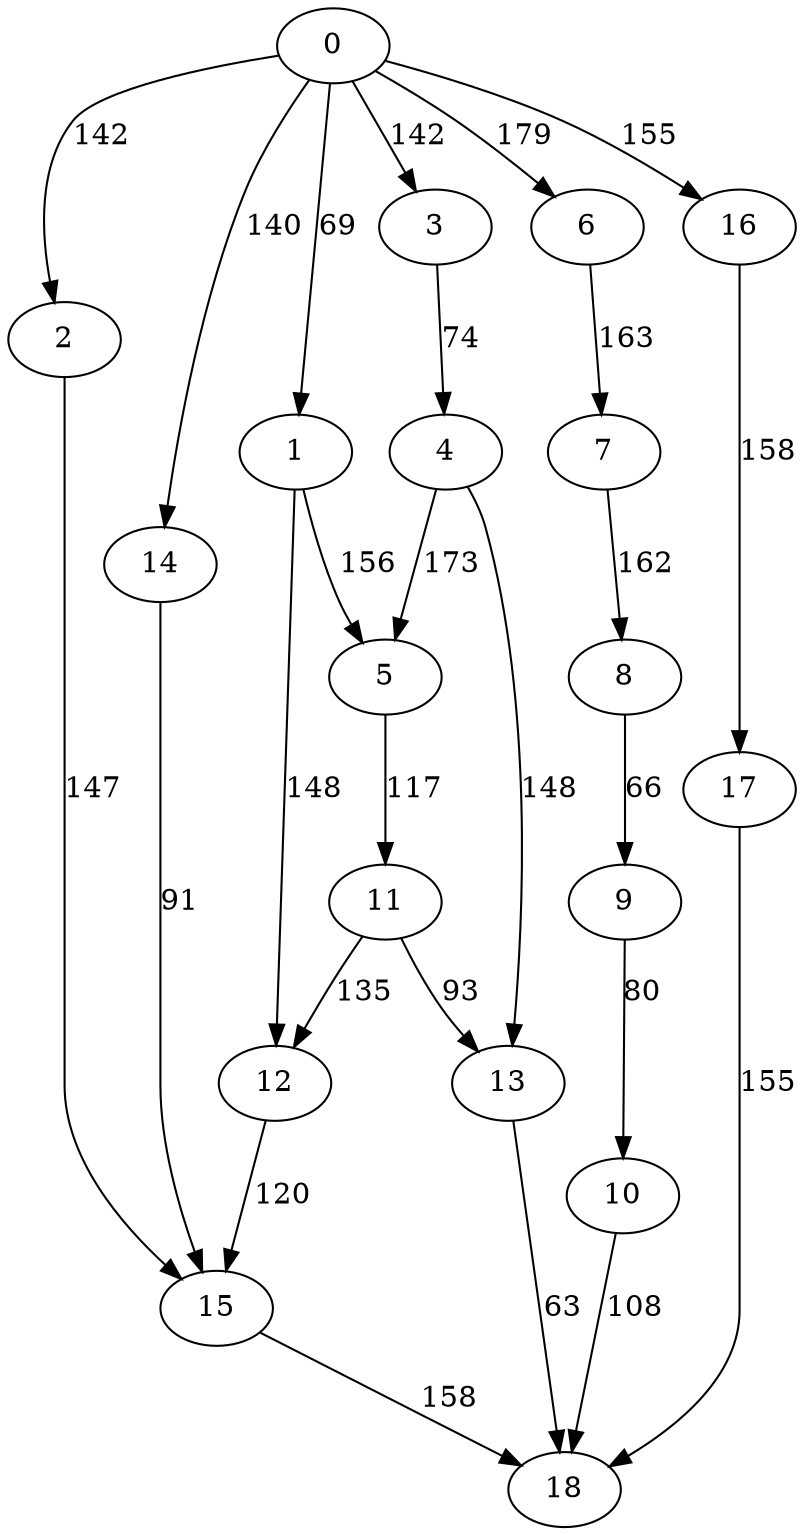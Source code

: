 digraph t10p3_19 {
0 -> 1 [ label = 69 ];
0 -> 2 [ label = 142 ];
0 -> 3 [ label = 142 ];
0 -> 6 [ label = 179 ];
0 -> 14 [ label = 140 ];
0 -> 16 [ label = 155 ];
1 -> 5 [ label = 156 ];
1 -> 12 [ label = 148 ];
2 -> 15 [ label = 147 ];
3 -> 4 [ label = 74 ];
4 -> 5 [ label = 173 ];
4 -> 13 [ label = 148 ];
5 -> 11 [ label = 117 ];
6 -> 7 [ label = 163 ];
7 -> 8 [ label = 162 ];
8 -> 9 [ label = 66 ];
9 -> 10 [ label = 80 ];
10 -> 18 [ label = 108 ];
11 -> 12 [ label = 135 ];
11 -> 13 [ label = 93 ];
12 -> 15 [ label = 120 ];
13 -> 18 [ label = 63 ];
14 -> 15 [ label = 91 ];
15 -> 18 [ label = 158 ];
16 -> 17 [ label = 158 ];
17 -> 18 [ label = 155 ];
 }

